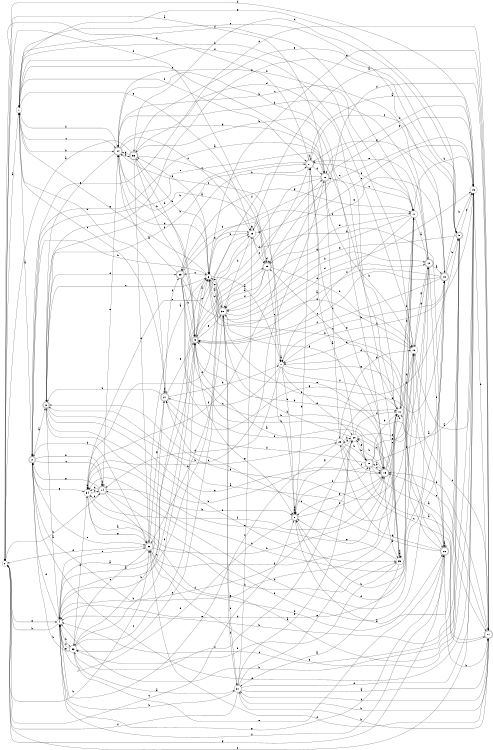 digraph n30_3 {
__start0 [label="" shape="none"];

rankdir=LR;
size="8,5";

s0 [style="filled", color="black", fillcolor="white" shape="circle", label="0"];
s1 [style="filled", color="black", fillcolor="white" shape="circle", label="1"];
s2 [style="rounded,filled", color="black", fillcolor="white" shape="doublecircle", label="2"];
s3 [style="rounded,filled", color="black", fillcolor="white" shape="doublecircle", label="3"];
s4 [style="filled", color="black", fillcolor="white" shape="circle", label="4"];
s5 [style="rounded,filled", color="black", fillcolor="white" shape="doublecircle", label="5"];
s6 [style="filled", color="black", fillcolor="white" shape="circle", label="6"];
s7 [style="filled", color="black", fillcolor="white" shape="circle", label="7"];
s8 [style="rounded,filled", color="black", fillcolor="white" shape="doublecircle", label="8"];
s9 [style="rounded,filled", color="black", fillcolor="white" shape="doublecircle", label="9"];
s10 [style="filled", color="black", fillcolor="white" shape="circle", label="10"];
s11 [style="filled", color="black", fillcolor="white" shape="circle", label="11"];
s12 [style="rounded,filled", color="black", fillcolor="white" shape="doublecircle", label="12"];
s13 [style="rounded,filled", color="black", fillcolor="white" shape="doublecircle", label="13"];
s14 [style="rounded,filled", color="black", fillcolor="white" shape="doublecircle", label="14"];
s15 [style="filled", color="black", fillcolor="white" shape="circle", label="15"];
s16 [style="filled", color="black", fillcolor="white" shape="circle", label="16"];
s17 [style="rounded,filled", color="black", fillcolor="white" shape="doublecircle", label="17"];
s18 [style="rounded,filled", color="black", fillcolor="white" shape="doublecircle", label="18"];
s19 [style="rounded,filled", color="black", fillcolor="white" shape="doublecircle", label="19"];
s20 [style="filled", color="black", fillcolor="white" shape="circle", label="20"];
s21 [style="rounded,filled", color="black", fillcolor="white" shape="doublecircle", label="21"];
s22 [style="rounded,filled", color="black", fillcolor="white" shape="doublecircle", label="22"];
s23 [style="rounded,filled", color="black", fillcolor="white" shape="doublecircle", label="23"];
s24 [style="rounded,filled", color="black", fillcolor="white" shape="doublecircle", label="24"];
s25 [style="filled", color="black", fillcolor="white" shape="circle", label="25"];
s26 [style="rounded,filled", color="black", fillcolor="white" shape="doublecircle", label="26"];
s27 [style="rounded,filled", color="black", fillcolor="white" shape="doublecircle", label="27"];
s28 [style="filled", color="black", fillcolor="white" shape="circle", label="28"];
s29 [style="rounded,filled", color="black", fillcolor="white" shape="doublecircle", label="29"];
s30 [style="rounded,filled", color="black", fillcolor="white" shape="doublecircle", label="30"];
s31 [style="filled", color="black", fillcolor="white" shape="circle", label="31"];
s32 [style="rounded,filled", color="black", fillcolor="white" shape="doublecircle", label="32"];
s33 [style="filled", color="black", fillcolor="white" shape="circle", label="33"];
s34 [style="filled", color="black", fillcolor="white" shape="circle", label="34"];
s35 [style="filled", color="black", fillcolor="white" shape="circle", label="35"];
s36 [style="rounded,filled", color="black", fillcolor="white" shape="doublecircle", label="36"];
s0 -> s1 [label="a"];
s0 -> s32 [label="b"];
s0 -> s8 [label="c"];
s0 -> s29 [label="d"];
s0 -> s4 [label="e"];
s0 -> s15 [label="f"];
s0 -> s26 [label="g"];
s0 -> s14 [label="h"];
s1 -> s2 [label="a"];
s1 -> s27 [label="b"];
s1 -> s24 [label="c"];
s1 -> s11 [label="d"];
s1 -> s22 [label="e"];
s1 -> s21 [label="f"];
s1 -> s25 [label="g"];
s1 -> s24 [label="h"];
s2 -> s3 [label="a"];
s2 -> s14 [label="b"];
s2 -> s14 [label="c"];
s2 -> s17 [label="d"];
s2 -> s32 [label="e"];
s2 -> s20 [label="f"];
s2 -> s34 [label="g"];
s2 -> s6 [label="h"];
s3 -> s4 [label="a"];
s3 -> s21 [label="b"];
s3 -> s6 [label="c"];
s3 -> s23 [label="d"];
s3 -> s19 [label="e"];
s3 -> s35 [label="f"];
s3 -> s9 [label="g"];
s3 -> s28 [label="h"];
s4 -> s5 [label="a"];
s4 -> s0 [label="b"];
s4 -> s25 [label="c"];
s4 -> s2 [label="d"];
s4 -> s32 [label="e"];
s4 -> s29 [label="f"];
s4 -> s26 [label="g"];
s4 -> s33 [label="h"];
s5 -> s6 [label="a"];
s5 -> s10 [label="b"];
s5 -> s6 [label="c"];
s5 -> s22 [label="d"];
s5 -> s30 [label="e"];
s5 -> s21 [label="f"];
s5 -> s8 [label="g"];
s5 -> s24 [label="h"];
s6 -> s7 [label="a"];
s6 -> s33 [label="b"];
s6 -> s23 [label="c"];
s6 -> s12 [label="d"];
s6 -> s30 [label="e"];
s6 -> s36 [label="f"];
s6 -> s1 [label="g"];
s6 -> s36 [label="h"];
s7 -> s7 [label="a"];
s7 -> s8 [label="b"];
s7 -> s27 [label="c"];
s7 -> s14 [label="d"];
s7 -> s20 [label="e"];
s7 -> s10 [label="f"];
s7 -> s26 [label="g"];
s7 -> s13 [label="h"];
s8 -> s9 [label="a"];
s8 -> s8 [label="b"];
s8 -> s24 [label="c"];
s8 -> s8 [label="d"];
s8 -> s4 [label="e"];
s8 -> s18 [label="f"];
s8 -> s21 [label="g"];
s8 -> s19 [label="h"];
s9 -> s10 [label="a"];
s9 -> s4 [label="b"];
s9 -> s4 [label="c"];
s9 -> s36 [label="d"];
s9 -> s30 [label="e"];
s9 -> s15 [label="f"];
s9 -> s1 [label="g"];
s9 -> s4 [label="h"];
s10 -> s2 [label="a"];
s10 -> s11 [label="b"];
s10 -> s29 [label="c"];
s10 -> s36 [label="d"];
s10 -> s34 [label="e"];
s10 -> s16 [label="f"];
s10 -> s4 [label="g"];
s10 -> s11 [label="h"];
s11 -> s12 [label="a"];
s11 -> s34 [label="b"];
s11 -> s22 [label="c"];
s11 -> s4 [label="d"];
s11 -> s29 [label="e"];
s11 -> s7 [label="f"];
s11 -> s30 [label="g"];
s11 -> s15 [label="h"];
s12 -> s13 [label="a"];
s12 -> s24 [label="b"];
s12 -> s24 [label="c"];
s12 -> s8 [label="d"];
s12 -> s21 [label="e"];
s12 -> s26 [label="f"];
s12 -> s16 [label="g"];
s12 -> s8 [label="h"];
s13 -> s5 [label="a"];
s13 -> s9 [label="b"];
s13 -> s5 [label="c"];
s13 -> s14 [label="d"];
s13 -> s1 [label="e"];
s13 -> s5 [label="f"];
s13 -> s21 [label="g"];
s13 -> s15 [label="h"];
s14 -> s15 [label="a"];
s14 -> s8 [label="b"];
s14 -> s34 [label="c"];
s14 -> s34 [label="d"];
s14 -> s24 [label="e"];
s14 -> s13 [label="f"];
s14 -> s2 [label="g"];
s14 -> s14 [label="h"];
s15 -> s16 [label="a"];
s15 -> s17 [label="b"];
s15 -> s6 [label="c"];
s15 -> s22 [label="d"];
s15 -> s2 [label="e"];
s15 -> s7 [label="f"];
s15 -> s32 [label="g"];
s15 -> s0 [label="h"];
s16 -> s3 [label="a"];
s16 -> s1 [label="b"];
s16 -> s17 [label="c"];
s16 -> s3 [label="d"];
s16 -> s7 [label="e"];
s16 -> s1 [label="f"];
s16 -> s12 [label="g"];
s16 -> s10 [label="h"];
s17 -> s18 [label="a"];
s17 -> s19 [label="b"];
s17 -> s31 [label="c"];
s17 -> s29 [label="d"];
s17 -> s19 [label="e"];
s17 -> s32 [label="f"];
s17 -> s6 [label="g"];
s17 -> s31 [label="h"];
s18 -> s17 [label="a"];
s18 -> s10 [label="b"];
s18 -> s19 [label="c"];
s18 -> s27 [label="d"];
s18 -> s20 [label="e"];
s18 -> s13 [label="f"];
s18 -> s16 [label="g"];
s18 -> s3 [label="h"];
s19 -> s18 [label="a"];
s19 -> s20 [label="b"];
s19 -> s10 [label="c"];
s19 -> s35 [label="d"];
s19 -> s21 [label="e"];
s19 -> s30 [label="f"];
s19 -> s8 [label="g"];
s19 -> s11 [label="h"];
s20 -> s21 [label="a"];
s20 -> s30 [label="b"];
s20 -> s28 [label="c"];
s20 -> s10 [label="d"];
s20 -> s12 [label="e"];
s20 -> s33 [label="f"];
s20 -> s8 [label="g"];
s20 -> s18 [label="h"];
s21 -> s15 [label="a"];
s21 -> s21 [label="b"];
s21 -> s9 [label="c"];
s21 -> s22 [label="d"];
s21 -> s11 [label="e"];
s21 -> s34 [label="f"];
s21 -> s0 [label="g"];
s21 -> s3 [label="h"];
s22 -> s0 [label="a"];
s22 -> s23 [label="b"];
s22 -> s28 [label="c"];
s22 -> s5 [label="d"];
s22 -> s2 [label="e"];
s22 -> s34 [label="f"];
s22 -> s15 [label="g"];
s22 -> s16 [label="h"];
s23 -> s24 [label="a"];
s23 -> s19 [label="b"];
s23 -> s5 [label="c"];
s23 -> s15 [label="d"];
s23 -> s25 [label="e"];
s23 -> s18 [label="f"];
s23 -> s11 [label="g"];
s23 -> s19 [label="h"];
s24 -> s7 [label="a"];
s24 -> s11 [label="b"];
s24 -> s25 [label="c"];
s24 -> s6 [label="d"];
s24 -> s3 [label="e"];
s24 -> s1 [label="f"];
s24 -> s22 [label="g"];
s24 -> s36 [label="h"];
s25 -> s17 [label="a"];
s25 -> s26 [label="b"];
s25 -> s29 [label="c"];
s25 -> s30 [label="d"];
s25 -> s15 [label="e"];
s25 -> s11 [label="f"];
s25 -> s25 [label="g"];
s25 -> s6 [label="h"];
s26 -> s26 [label="a"];
s26 -> s17 [label="b"];
s26 -> s27 [label="c"];
s26 -> s7 [label="d"];
s26 -> s5 [label="e"];
s26 -> s4 [label="f"];
s26 -> s28 [label="g"];
s26 -> s6 [label="h"];
s27 -> s4 [label="a"];
s27 -> s3 [label="b"];
s27 -> s1 [label="c"];
s27 -> s27 [label="d"];
s27 -> s5 [label="e"];
s27 -> s23 [label="f"];
s27 -> s9 [label="g"];
s27 -> s7 [label="h"];
s28 -> s5 [label="a"];
s28 -> s20 [label="b"];
s28 -> s17 [label="c"];
s28 -> s13 [label="d"];
s28 -> s4 [label="e"];
s28 -> s19 [label="f"];
s28 -> s16 [label="g"];
s28 -> s18 [label="h"];
s29 -> s30 [label="a"];
s29 -> s23 [label="b"];
s29 -> s33 [label="c"];
s29 -> s29 [label="d"];
s29 -> s7 [label="e"];
s29 -> s30 [label="f"];
s29 -> s13 [label="g"];
s29 -> s16 [label="h"];
s30 -> s6 [label="a"];
s30 -> s12 [label="b"];
s30 -> s31 [label="c"];
s30 -> s6 [label="d"];
s30 -> s6 [label="e"];
s30 -> s31 [label="f"];
s30 -> s16 [label="g"];
s30 -> s32 [label="h"];
s31 -> s17 [label="a"];
s31 -> s4 [label="b"];
s31 -> s25 [label="c"];
s31 -> s15 [label="d"];
s31 -> s10 [label="e"];
s31 -> s0 [label="f"];
s31 -> s20 [label="g"];
s31 -> s17 [label="h"];
s32 -> s6 [label="a"];
s32 -> s19 [label="b"];
s32 -> s33 [label="c"];
s32 -> s2 [label="d"];
s32 -> s0 [label="e"];
s32 -> s10 [label="f"];
s32 -> s27 [label="g"];
s32 -> s26 [label="h"];
s33 -> s31 [label="a"];
s33 -> s2 [label="b"];
s33 -> s5 [label="c"];
s33 -> s34 [label="d"];
s33 -> s26 [label="e"];
s33 -> s4 [label="f"];
s33 -> s4 [label="g"];
s33 -> s5 [label="h"];
s34 -> s32 [label="a"];
s34 -> s34 [label="b"];
s34 -> s22 [label="c"];
s34 -> s14 [label="d"];
s34 -> s25 [label="e"];
s34 -> s19 [label="f"];
s34 -> s32 [label="g"];
s34 -> s35 [label="h"];
s35 -> s31 [label="a"];
s35 -> s35 [label="b"];
s35 -> s20 [label="c"];
s35 -> s35 [label="d"];
s35 -> s8 [label="e"];
s35 -> s33 [label="f"];
s35 -> s30 [label="g"];
s35 -> s24 [label="h"];
s36 -> s0 [label="a"];
s36 -> s19 [label="b"];
s36 -> s29 [label="c"];
s36 -> s32 [label="d"];
s36 -> s9 [label="e"];
s36 -> s5 [label="f"];
s36 -> s24 [label="g"];
s36 -> s5 [label="h"];

}